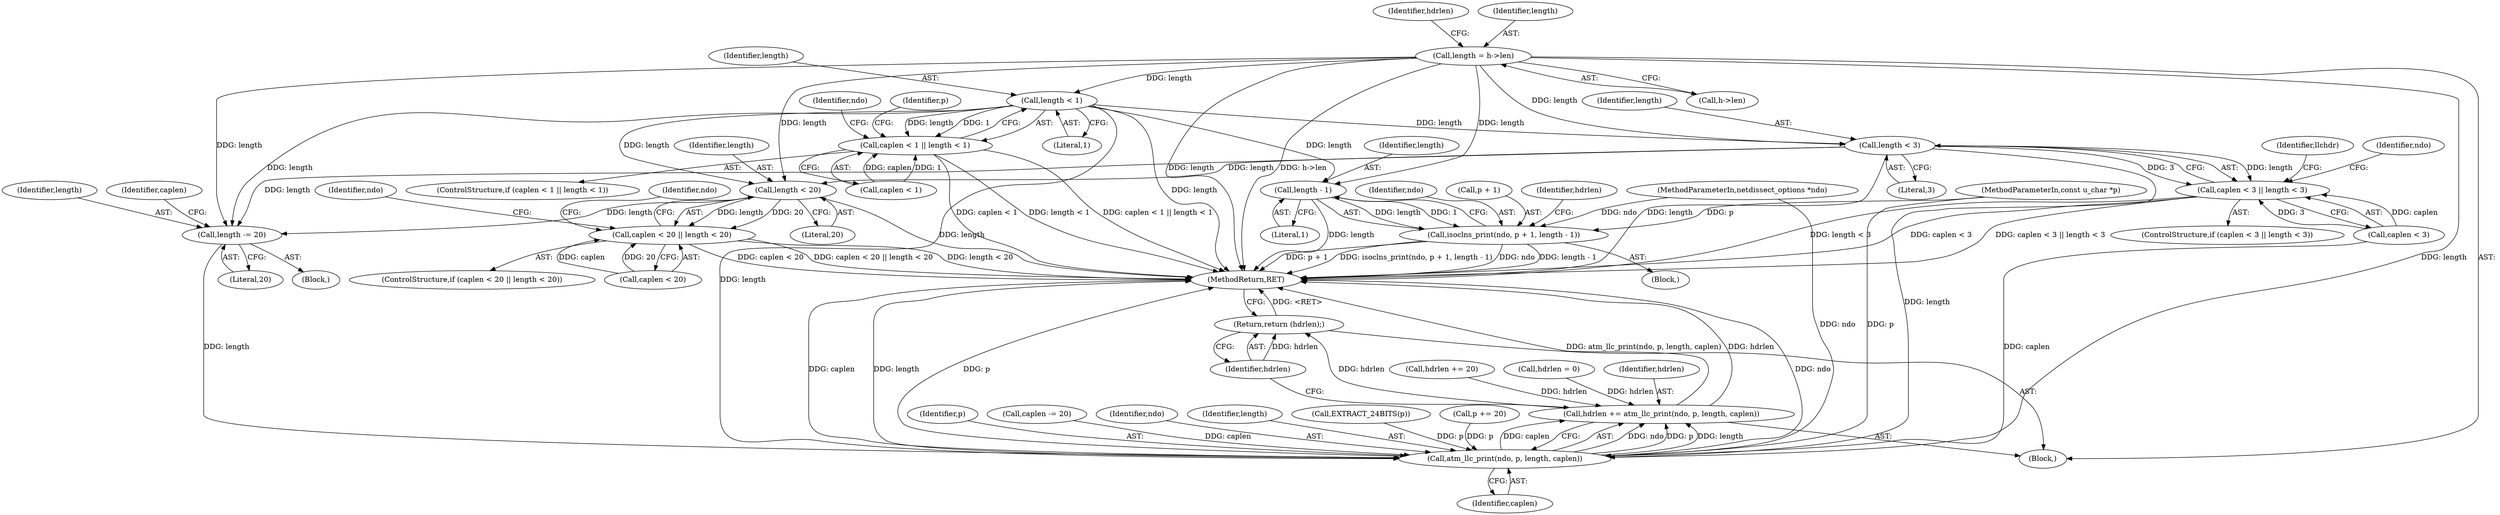 digraph "0_tcpdump_1dcd10aceabbc03bf571ea32b892c522cbe923de@pointer" {
"1000116" [label="(Call,length = h->len)"];
"1000131" [label="(Call,length < 1)"];
"1000127" [label="(Call,caplen < 1 || length < 1)"];
"1000162" [label="(Call,length - 1)"];
"1000157" [label="(Call,isoclns_print(ndo, p + 1, length - 1))"];
"1000172" [label="(Call,length < 3)"];
"1000168" [label="(Call,caplen < 3 || length < 3)"];
"1000209" [label="(Call,length < 20)"];
"1000205" [label="(Call,caplen < 20 || length < 20)"];
"1000250" [label="(Call,length -= 20)"];
"1000261" [label="(Call,atm_llc_print(ndo, p, length, caplen))"];
"1000259" [label="(Call,hdrlen += atm_llc_print(ndo, p, length, caplen))"];
"1000266" [label="(Return,return (hdrlen);)"];
"1000206" [label="(Call,caplen < 20)"];
"1000223" [label="(Identifier,ndo)"];
"1000204" [label="(ControlStructure,if (caplen < 20 || length < 20))"];
"1000126" [label="(ControlStructure,if (caplen < 1 || length < 1))"];
"1000185" [label="(Identifier,llchdr)"];
"1000157" [label="(Call,isoclns_print(ndo, p + 1, length - 1))"];
"1000211" [label="(Literal,20)"];
"1000124" [label="(Identifier,hdrlen)"];
"1000148" [label="(Block,)"];
"1000107" [label="(MethodParameterIn,const u_char *p)"];
"1000172" [label="(Call,length < 3)"];
"1000158" [label="(Identifier,ndo)"];
"1000178" [label="(Identifier,ndo)"];
"1000132" [label="(Identifier,length)"];
"1000268" [label="(MethodReturn,RET)"];
"1000146" [label="(Identifier,p)"];
"1000164" [label="(Literal,1)"];
"1000105" [label="(MethodParameterIn,netdissect_options *ndo)"];
"1000168" [label="(Call,caplen < 3 || length < 3)"];
"1000162" [label="(Call,length - 1)"];
"1000251" [label="(Identifier,length)"];
"1000265" [label="(Identifier,caplen)"];
"1000266" [label="(Return,return (hdrlen);)"];
"1000169" [label="(Call,caplen < 3)"];
"1000116" [label="(Call,length = h->len)"];
"1000131" [label="(Call,length < 1)"];
"1000215" [label="(Identifier,ndo)"];
"1000259" [label="(Call,hdrlen += atm_llc_print(ndo, p, length, caplen))"];
"1000137" [label="(Identifier,ndo)"];
"1000263" [label="(Identifier,p)"];
"1000118" [label="(Call,h->len)"];
"1000260" [label="(Identifier,hdrlen)"];
"1000205" [label="(Call,caplen < 20 || length < 20)"];
"1000209" [label="(Call,length < 20)"];
"1000261" [label="(Call,atm_llc_print(ndo, p, length, caplen))"];
"1000174" [label="(Literal,3)"];
"1000133" [label="(Literal,1)"];
"1000253" [label="(Call,caplen -= 20)"];
"1000210" [label="(Identifier,length)"];
"1000262" [label="(Identifier,ndo)"];
"1000159" [label="(Call,p + 1)"];
"1000264" [label="(Identifier,length)"];
"1000117" [label="(Identifier,length)"];
"1000267" [label="(Identifier,hdrlen)"];
"1000256" [label="(Call,hdrlen += 20)"];
"1000127" [label="(Call,caplen < 1 || length < 1)"];
"1000163" [label="(Identifier,length)"];
"1000252" [label="(Literal,20)"];
"1000108" [label="(Block,)"];
"1000250" [label="(Call,length -= 20)"];
"1000166" [label="(Identifier,hdrlen)"];
"1000203" [label="(Block,)"];
"1000123" [label="(Call,hdrlen = 0)"];
"1000254" [label="(Identifier,caplen)"];
"1000173" [label="(Identifier,length)"];
"1000186" [label="(Call,EXTRACT_24BITS(p))"];
"1000128" [label="(Call,caplen < 1)"];
"1000167" [label="(ControlStructure,if (caplen < 3 || length < 3))"];
"1000247" [label="(Call,p += 20)"];
"1000116" -> "1000108"  [label="AST: "];
"1000116" -> "1000118"  [label="CFG: "];
"1000117" -> "1000116"  [label="AST: "];
"1000118" -> "1000116"  [label="AST: "];
"1000124" -> "1000116"  [label="CFG: "];
"1000116" -> "1000268"  [label="DDG: length"];
"1000116" -> "1000268"  [label="DDG: h->len"];
"1000116" -> "1000131"  [label="DDG: length"];
"1000116" -> "1000162"  [label="DDG: length"];
"1000116" -> "1000172"  [label="DDG: length"];
"1000116" -> "1000209"  [label="DDG: length"];
"1000116" -> "1000250"  [label="DDG: length"];
"1000116" -> "1000261"  [label="DDG: length"];
"1000131" -> "1000127"  [label="AST: "];
"1000131" -> "1000133"  [label="CFG: "];
"1000132" -> "1000131"  [label="AST: "];
"1000133" -> "1000131"  [label="AST: "];
"1000127" -> "1000131"  [label="CFG: "];
"1000131" -> "1000268"  [label="DDG: length"];
"1000131" -> "1000127"  [label="DDG: length"];
"1000131" -> "1000127"  [label="DDG: 1"];
"1000131" -> "1000162"  [label="DDG: length"];
"1000131" -> "1000172"  [label="DDG: length"];
"1000131" -> "1000209"  [label="DDG: length"];
"1000131" -> "1000250"  [label="DDG: length"];
"1000131" -> "1000261"  [label="DDG: length"];
"1000127" -> "1000126"  [label="AST: "];
"1000127" -> "1000128"  [label="CFG: "];
"1000128" -> "1000127"  [label="AST: "];
"1000137" -> "1000127"  [label="CFG: "];
"1000146" -> "1000127"  [label="CFG: "];
"1000127" -> "1000268"  [label="DDG: caplen < 1 || length < 1"];
"1000127" -> "1000268"  [label="DDG: caplen < 1"];
"1000127" -> "1000268"  [label="DDG: length < 1"];
"1000128" -> "1000127"  [label="DDG: caplen"];
"1000128" -> "1000127"  [label="DDG: 1"];
"1000162" -> "1000157"  [label="AST: "];
"1000162" -> "1000164"  [label="CFG: "];
"1000163" -> "1000162"  [label="AST: "];
"1000164" -> "1000162"  [label="AST: "];
"1000157" -> "1000162"  [label="CFG: "];
"1000162" -> "1000268"  [label="DDG: length"];
"1000162" -> "1000157"  [label="DDG: length"];
"1000162" -> "1000157"  [label="DDG: 1"];
"1000157" -> "1000148"  [label="AST: "];
"1000158" -> "1000157"  [label="AST: "];
"1000159" -> "1000157"  [label="AST: "];
"1000166" -> "1000157"  [label="CFG: "];
"1000157" -> "1000268"  [label="DDG: p + 1"];
"1000157" -> "1000268"  [label="DDG: isoclns_print(ndo, p + 1, length - 1)"];
"1000157" -> "1000268"  [label="DDG: ndo"];
"1000157" -> "1000268"  [label="DDG: length - 1"];
"1000105" -> "1000157"  [label="DDG: ndo"];
"1000107" -> "1000157"  [label="DDG: p"];
"1000172" -> "1000168"  [label="AST: "];
"1000172" -> "1000174"  [label="CFG: "];
"1000173" -> "1000172"  [label="AST: "];
"1000174" -> "1000172"  [label="AST: "];
"1000168" -> "1000172"  [label="CFG: "];
"1000172" -> "1000268"  [label="DDG: length"];
"1000172" -> "1000168"  [label="DDG: length"];
"1000172" -> "1000168"  [label="DDG: 3"];
"1000172" -> "1000209"  [label="DDG: length"];
"1000172" -> "1000250"  [label="DDG: length"];
"1000172" -> "1000261"  [label="DDG: length"];
"1000168" -> "1000167"  [label="AST: "];
"1000168" -> "1000169"  [label="CFG: "];
"1000169" -> "1000168"  [label="AST: "];
"1000178" -> "1000168"  [label="CFG: "];
"1000185" -> "1000168"  [label="CFG: "];
"1000168" -> "1000268"  [label="DDG: caplen < 3 || length < 3"];
"1000168" -> "1000268"  [label="DDG: length < 3"];
"1000168" -> "1000268"  [label="DDG: caplen < 3"];
"1000169" -> "1000168"  [label="DDG: caplen"];
"1000169" -> "1000168"  [label="DDG: 3"];
"1000209" -> "1000205"  [label="AST: "];
"1000209" -> "1000211"  [label="CFG: "];
"1000210" -> "1000209"  [label="AST: "];
"1000211" -> "1000209"  [label="AST: "];
"1000205" -> "1000209"  [label="CFG: "];
"1000209" -> "1000268"  [label="DDG: length"];
"1000209" -> "1000205"  [label="DDG: length"];
"1000209" -> "1000205"  [label="DDG: 20"];
"1000209" -> "1000250"  [label="DDG: length"];
"1000205" -> "1000204"  [label="AST: "];
"1000205" -> "1000206"  [label="CFG: "];
"1000206" -> "1000205"  [label="AST: "];
"1000215" -> "1000205"  [label="CFG: "];
"1000223" -> "1000205"  [label="CFG: "];
"1000205" -> "1000268"  [label="DDG: length < 20"];
"1000205" -> "1000268"  [label="DDG: caplen < 20"];
"1000205" -> "1000268"  [label="DDG: caplen < 20 || length < 20"];
"1000206" -> "1000205"  [label="DDG: caplen"];
"1000206" -> "1000205"  [label="DDG: 20"];
"1000250" -> "1000203"  [label="AST: "];
"1000250" -> "1000252"  [label="CFG: "];
"1000251" -> "1000250"  [label="AST: "];
"1000252" -> "1000250"  [label="AST: "];
"1000254" -> "1000250"  [label="CFG: "];
"1000250" -> "1000261"  [label="DDG: length"];
"1000261" -> "1000259"  [label="AST: "];
"1000261" -> "1000265"  [label="CFG: "];
"1000262" -> "1000261"  [label="AST: "];
"1000263" -> "1000261"  [label="AST: "];
"1000264" -> "1000261"  [label="AST: "];
"1000265" -> "1000261"  [label="AST: "];
"1000259" -> "1000261"  [label="CFG: "];
"1000261" -> "1000268"  [label="DDG: ndo"];
"1000261" -> "1000268"  [label="DDG: caplen"];
"1000261" -> "1000268"  [label="DDG: length"];
"1000261" -> "1000268"  [label="DDG: p"];
"1000261" -> "1000259"  [label="DDG: ndo"];
"1000261" -> "1000259"  [label="DDG: p"];
"1000261" -> "1000259"  [label="DDG: length"];
"1000261" -> "1000259"  [label="DDG: caplen"];
"1000105" -> "1000261"  [label="DDG: ndo"];
"1000247" -> "1000261"  [label="DDG: p"];
"1000186" -> "1000261"  [label="DDG: p"];
"1000107" -> "1000261"  [label="DDG: p"];
"1000253" -> "1000261"  [label="DDG: caplen"];
"1000169" -> "1000261"  [label="DDG: caplen"];
"1000259" -> "1000108"  [label="AST: "];
"1000260" -> "1000259"  [label="AST: "];
"1000267" -> "1000259"  [label="CFG: "];
"1000259" -> "1000268"  [label="DDG: hdrlen"];
"1000259" -> "1000268"  [label="DDG: atm_llc_print(ndo, p, length, caplen)"];
"1000256" -> "1000259"  [label="DDG: hdrlen"];
"1000123" -> "1000259"  [label="DDG: hdrlen"];
"1000259" -> "1000266"  [label="DDG: hdrlen"];
"1000266" -> "1000108"  [label="AST: "];
"1000266" -> "1000267"  [label="CFG: "];
"1000267" -> "1000266"  [label="AST: "];
"1000268" -> "1000266"  [label="CFG: "];
"1000266" -> "1000268"  [label="DDG: <RET>"];
"1000267" -> "1000266"  [label="DDG: hdrlen"];
}
